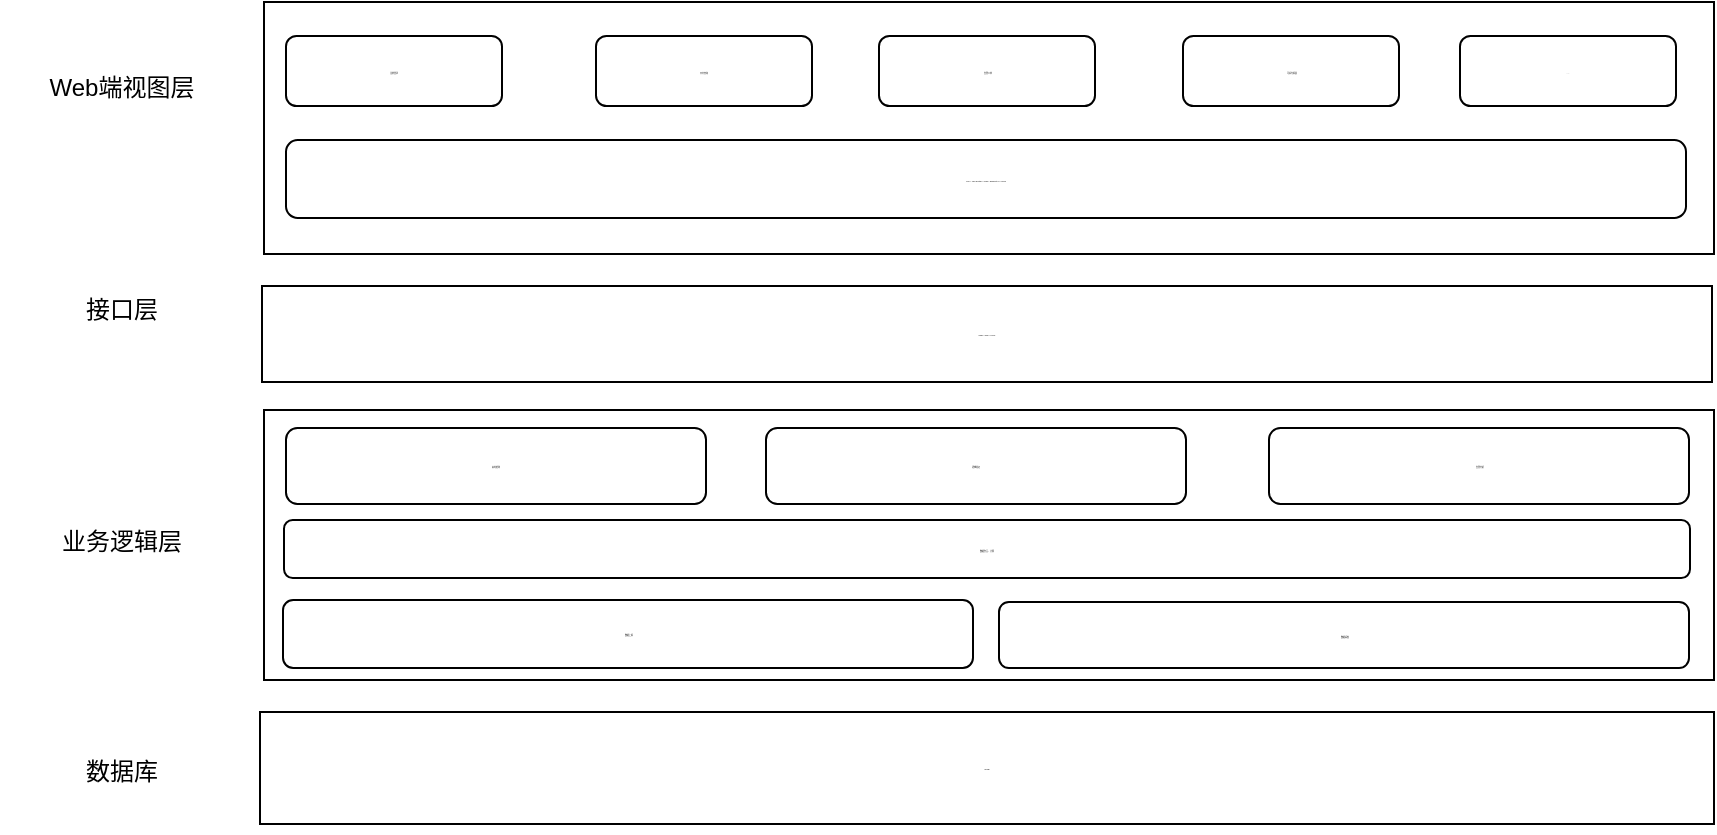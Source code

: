 <mxfile version="20.8.13" type="github">
  <diagram name="第 1 页" id="YsUZCrus2lpNev38FYvy">
    <mxGraphModel dx="1877" dy="581" grid="1" gridSize="10" guides="1" tooltips="1" connect="1" arrows="1" fold="1" page="1" pageScale="1" pageWidth="827" pageHeight="1169" math="0" shadow="0">
      <root>
        <mxCell id="0" />
        <mxCell id="1" parent="0" />
        <mxCell id="_N3_Lz3I-ojNIWXyE69J-1" value="" style="rounded=0;whiteSpace=wrap;html=1;fontSize=9;" vertex="1" parent="1">
          <mxGeometry x="91" y="390" width="725" height="126" as="geometry" />
        </mxCell>
        <mxCell id="_N3_Lz3I-ojNIWXyE69J-2" value="注册登录" style="rounded=1;whiteSpace=wrap;html=1;fontSize=1;" vertex="1" parent="1">
          <mxGeometry x="102" y="407" width="108" height="35" as="geometry" />
        </mxCell>
        <mxCell id="_N3_Lz3I-ojNIWXyE69J-3" value="Vue /&amp;nbsp; Vue Router / Vuex / Element UI / GoJs" style="rounded=1;whiteSpace=wrap;html=1;fontSize=1;" vertex="1" parent="1">
          <mxGeometry x="102" y="459" width="700" height="39" as="geometry" />
        </mxCell>
        <mxCell id="_N3_Lz3I-ojNIWXyE69J-4" value="axios / ajax / HTTP" style="rounded=0;whiteSpace=wrap;html=1;fontSize=1;" vertex="1" parent="1">
          <mxGeometry x="90" y="532" width="725" height="48" as="geometry" />
        </mxCell>
        <mxCell id="_N3_Lz3I-ojNIWXyE69J-5" value="Web端视图层" style="rounded=0;whiteSpace=wrap;html=1;strokeColor=#FFFFFF;" vertex="1" parent="1">
          <mxGeometry x="-40" y="403" width="120" height="60" as="geometry" />
        </mxCell>
        <mxCell id="_N3_Lz3I-ojNIWXyE69J-6" value="接口层" style="rounded=0;whiteSpace=wrap;html=1;strokeColor=#FFFFFF;" vertex="1" parent="1">
          <mxGeometry x="-40" y="514" width="120" height="60" as="geometry" />
        </mxCell>
        <mxCell id="_N3_Lz3I-ojNIWXyE69J-7" value="" style="rounded=0;whiteSpace=wrap;html=1;fontSize=1;" vertex="1" parent="1">
          <mxGeometry x="91" y="594" width="725" height="135" as="geometry" />
        </mxCell>
        <mxCell id="_N3_Lz3I-ojNIWXyE69J-8" value="业务逻辑层" style="rounded=0;whiteSpace=wrap;html=1;strokeColor=#FFFFFF;" vertex="1" parent="1">
          <mxGeometry x="-40" y="630" width="120" height="60" as="geometry" />
        </mxCell>
        <mxCell id="_N3_Lz3I-ojNIWXyE69J-9" value="数据上报" style="rounded=1;whiteSpace=wrap;html=1;strokeColor=#000000;fontSize=1;" vertex="1" parent="1">
          <mxGeometry x="100.5" y="689" width="345" height="34" as="geometry" />
        </mxCell>
        <mxCell id="_N3_Lz3I-ojNIWXyE69J-10" value="数据采集" style="rounded=1;whiteSpace=wrap;html=1;strokeColor=#000000;fontSize=1;" vertex="1" parent="1">
          <mxGeometry x="458.5" y="690" width="345" height="33" as="geometry" />
        </mxCell>
        <mxCell id="_N3_Lz3I-ojNIWXyE69J-11" value="数据聚合、计算" style="rounded=1;whiteSpace=wrap;html=1;strokeColor=#000000;fontSize=1;" vertex="1" parent="1">
          <mxGeometry x="101" y="649" width="703" height="29" as="geometry" />
        </mxCell>
        <mxCell id="_N3_Lz3I-ojNIWXyE69J-12" value="告警工单" style="rounded=1;whiteSpace=wrap;html=1;fontSize=1;" vertex="1" parent="1">
          <mxGeometry x="398.5" y="407" width="108" height="35" as="geometry" />
        </mxCell>
        <mxCell id="_N3_Lz3I-ojNIWXyE69J-13" value="....." style="rounded=1;whiteSpace=wrap;html=1;fontSize=1;" vertex="1" parent="1">
          <mxGeometry x="689" y="407" width="108" height="35" as="geometry" />
        </mxCell>
        <mxCell id="_N3_Lz3I-ojNIWXyE69J-14" value="日志查询" style="rounded=1;whiteSpace=wrap;html=1;fontSize=1;" vertex="1" parent="1">
          <mxGeometry x="257" y="407" width="108" height="35" as="geometry" />
        </mxCell>
        <mxCell id="_N3_Lz3I-ojNIWXyE69J-15" value="可视化报表" style="rounded=1;whiteSpace=wrap;html=1;fontSize=1;" vertex="1" parent="1">
          <mxGeometry x="550.5" y="407" width="108" height="35" as="geometry" />
        </mxCell>
        <mxCell id="_N3_Lz3I-ojNIWXyE69J-16" value="实时检测" style="rounded=1;whiteSpace=wrap;html=1;strokeColor=#000000;fontSize=1;" vertex="1" parent="1">
          <mxGeometry x="102" y="603" width="210" height="38" as="geometry" />
        </mxCell>
        <mxCell id="_N3_Lz3I-ojNIWXyE69J-17" value="逻辑验证" style="rounded=1;whiteSpace=wrap;html=1;strokeColor=#000000;fontSize=1;" vertex="1" parent="1">
          <mxGeometry x="342" y="603" width="210" height="38" as="geometry" />
        </mxCell>
        <mxCell id="_N3_Lz3I-ojNIWXyE69J-18" value="告警分析" style="rounded=1;whiteSpace=wrap;html=1;strokeColor=#000000;fontSize=1;" vertex="1" parent="1">
          <mxGeometry x="593.5" y="603" width="210" height="38" as="geometry" />
        </mxCell>
        <mxCell id="_N3_Lz3I-ojNIWXyE69J-19" value="mysql" style="rounded=0;whiteSpace=wrap;html=1;strokeColor=#000000;fontSize=1;" vertex="1" parent="1">
          <mxGeometry x="89" y="745" width="727" height="56" as="geometry" />
        </mxCell>
        <mxCell id="_N3_Lz3I-ojNIWXyE69J-20" value="数据库" style="rounded=0;whiteSpace=wrap;html=1;strokeColor=#FFFFFF;" vertex="1" parent="1">
          <mxGeometry x="-40" y="745" width="120" height="60" as="geometry" />
        </mxCell>
      </root>
    </mxGraphModel>
  </diagram>
</mxfile>
